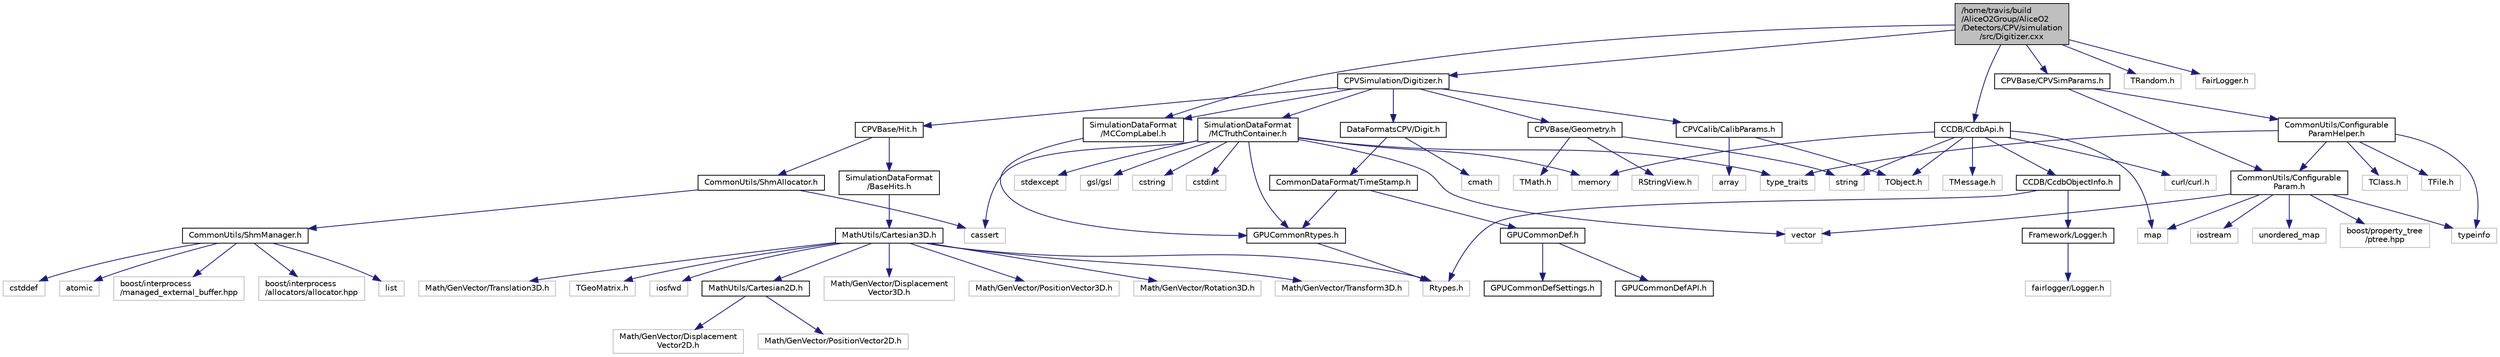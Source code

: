digraph "/home/travis/build/AliceO2Group/AliceO2/Detectors/CPV/simulation/src/Digitizer.cxx"
{
 // INTERACTIVE_SVG=YES
  bgcolor="transparent";
  edge [fontname="Helvetica",fontsize="10",labelfontname="Helvetica",labelfontsize="10"];
  node [fontname="Helvetica",fontsize="10",shape=record];
  Node0 [label="/home/travis/build\l/AliceO2Group/AliceO2\l/Detectors/CPV/simulation\l/src/Digitizer.cxx",height=0.2,width=0.4,color="black", fillcolor="grey75", style="filled", fontcolor="black"];
  Node0 -> Node1 [color="midnightblue",fontsize="10",style="solid",fontname="Helvetica"];
  Node1 [label="CPVSimulation/Digitizer.h",height=0.2,width=0.4,color="black",URL="$d4/d37/CPV_2simulation_2include_2CPVSimulation_2Digitizer_8h.html"];
  Node1 -> Node2 [color="midnightblue",fontsize="10",style="solid",fontname="Helvetica"];
  Node2 [label="DataFormatsCPV/Digit.h",height=0.2,width=0.4,color="black",URL="$de/dfb/DataFormats_2Detectors_2CPV_2include_2DataFormatsCPV_2Digit_8h.html"];
  Node2 -> Node3 [color="midnightblue",fontsize="10",style="solid",fontname="Helvetica"];
  Node3 [label="cmath",height=0.2,width=0.4,color="grey75"];
  Node2 -> Node4 [color="midnightblue",fontsize="10",style="solid",fontname="Helvetica"];
  Node4 [label="CommonDataFormat/TimeStamp.h",height=0.2,width=0.4,color="black",URL="$df/d5d/common_2include_2CommonDataFormat_2TimeStamp_8h.html"];
  Node4 -> Node5 [color="midnightblue",fontsize="10",style="solid",fontname="Helvetica"];
  Node5 [label="GPUCommonRtypes.h",height=0.2,width=0.4,color="black",URL="$d2/d45/GPUCommonRtypes_8h.html"];
  Node5 -> Node6 [color="midnightblue",fontsize="10",style="solid",fontname="Helvetica"];
  Node6 [label="Rtypes.h",height=0.2,width=0.4,color="grey75"];
  Node4 -> Node7 [color="midnightblue",fontsize="10",style="solid",fontname="Helvetica"];
  Node7 [label="GPUCommonDef.h",height=0.2,width=0.4,color="black",URL="$df/d21/GPUCommonDef_8h.html"];
  Node7 -> Node8 [color="midnightblue",fontsize="10",style="solid",fontname="Helvetica"];
  Node8 [label="GPUCommonDefSettings.h",height=0.2,width=0.4,color="black",URL="$d5/d93/GPUCommonDefSettings_8h.html"];
  Node7 -> Node9 [color="midnightblue",fontsize="10",style="solid",fontname="Helvetica"];
  Node9 [label="GPUCommonDefAPI.h",height=0.2,width=0.4,color="black",URL="$da/d5a/GPUCommonDefAPI_8h.html"];
  Node1 -> Node10 [color="midnightblue",fontsize="10",style="solid",fontname="Helvetica"];
  Node10 [label="CPVBase/Geometry.h",height=0.2,width=0.4,color="black",URL="$de/ddd/CPV_2base_2include_2CPVBase_2Geometry_8h.html"];
  Node10 -> Node11 [color="midnightblue",fontsize="10",style="solid",fontname="Helvetica"];
  Node11 [label="string",height=0.2,width=0.4,color="grey75"];
  Node10 -> Node12 [color="midnightblue",fontsize="10",style="solid",fontname="Helvetica"];
  Node12 [label="RStringView.h",height=0.2,width=0.4,color="grey75"];
  Node10 -> Node13 [color="midnightblue",fontsize="10",style="solid",fontname="Helvetica"];
  Node13 [label="TMath.h",height=0.2,width=0.4,color="grey75"];
  Node1 -> Node14 [color="midnightblue",fontsize="10",style="solid",fontname="Helvetica"];
  Node14 [label="CPVCalib/CalibParams.h",height=0.2,width=0.4,color="black",URL="$dc/d40/CPV_2calib_2include_2CPVCalib_2CalibParams_8h.html"];
  Node14 -> Node15 [color="midnightblue",fontsize="10",style="solid",fontname="Helvetica"];
  Node15 [label="array",height=0.2,width=0.4,color="grey75"];
  Node14 -> Node16 [color="midnightblue",fontsize="10",style="solid",fontname="Helvetica"];
  Node16 [label="TObject.h",height=0.2,width=0.4,color="grey75"];
  Node1 -> Node17 [color="midnightblue",fontsize="10",style="solid",fontname="Helvetica"];
  Node17 [label="CPVBase/Hit.h",height=0.2,width=0.4,color="black",URL="$db/dd0/Detectors_2CPV_2base_2include_2CPVBase_2Hit_8h.html"];
  Node17 -> Node18 [color="midnightblue",fontsize="10",style="solid",fontname="Helvetica"];
  Node18 [label="SimulationDataFormat\l/BaseHits.h",height=0.2,width=0.4,color="black",URL="$d4/d25/BaseHits_8h.html"];
  Node18 -> Node19 [color="midnightblue",fontsize="10",style="solid",fontname="Helvetica"];
  Node19 [label="MathUtils/Cartesian3D.h",height=0.2,width=0.4,color="black",URL="$dd/d76/Cartesian3D_8h.html"];
  Node19 -> Node20 [color="midnightblue",fontsize="10",style="solid",fontname="Helvetica"];
  Node20 [label="Math/GenVector/Displacement\lVector3D.h",height=0.2,width=0.4,color="grey75"];
  Node19 -> Node21 [color="midnightblue",fontsize="10",style="solid",fontname="Helvetica"];
  Node21 [label="Math/GenVector/PositionVector3D.h",height=0.2,width=0.4,color="grey75"];
  Node19 -> Node22 [color="midnightblue",fontsize="10",style="solid",fontname="Helvetica"];
  Node22 [label="Math/GenVector/Rotation3D.h",height=0.2,width=0.4,color="grey75"];
  Node19 -> Node23 [color="midnightblue",fontsize="10",style="solid",fontname="Helvetica"];
  Node23 [label="Math/GenVector/Transform3D.h",height=0.2,width=0.4,color="grey75"];
  Node19 -> Node24 [color="midnightblue",fontsize="10",style="solid",fontname="Helvetica"];
  Node24 [label="Math/GenVector/Translation3D.h",height=0.2,width=0.4,color="grey75"];
  Node19 -> Node6 [color="midnightblue",fontsize="10",style="solid",fontname="Helvetica"];
  Node19 -> Node25 [color="midnightblue",fontsize="10",style="solid",fontname="Helvetica"];
  Node25 [label="TGeoMatrix.h",height=0.2,width=0.4,color="grey75"];
  Node19 -> Node26 [color="midnightblue",fontsize="10",style="solid",fontname="Helvetica"];
  Node26 [label="iosfwd",height=0.2,width=0.4,color="grey75"];
  Node19 -> Node27 [color="midnightblue",fontsize="10",style="solid",fontname="Helvetica"];
  Node27 [label="MathUtils/Cartesian2D.h",height=0.2,width=0.4,color="black",URL="$d2/dd0/Cartesian2D_8h.html"];
  Node27 -> Node28 [color="midnightblue",fontsize="10",style="solid",fontname="Helvetica"];
  Node28 [label="Math/GenVector/Displacement\lVector2D.h",height=0.2,width=0.4,color="grey75"];
  Node27 -> Node29 [color="midnightblue",fontsize="10",style="solid",fontname="Helvetica"];
  Node29 [label="Math/GenVector/PositionVector2D.h",height=0.2,width=0.4,color="grey75"];
  Node17 -> Node30 [color="midnightblue",fontsize="10",style="solid",fontname="Helvetica"];
  Node30 [label="CommonUtils/ShmAllocator.h",height=0.2,width=0.4,color="black",URL="$d0/d91/ShmAllocator_8h.html"];
  Node30 -> Node31 [color="midnightblue",fontsize="10",style="solid",fontname="Helvetica"];
  Node31 [label="CommonUtils/ShmManager.h",height=0.2,width=0.4,color="black",URL="$de/d61/ShmManager_8h.html"];
  Node31 -> Node32 [color="midnightblue",fontsize="10",style="solid",fontname="Helvetica"];
  Node32 [label="list",height=0.2,width=0.4,color="grey75"];
  Node31 -> Node33 [color="midnightblue",fontsize="10",style="solid",fontname="Helvetica"];
  Node33 [label="cstddef",height=0.2,width=0.4,color="grey75"];
  Node31 -> Node34 [color="midnightblue",fontsize="10",style="solid",fontname="Helvetica"];
  Node34 [label="atomic",height=0.2,width=0.4,color="grey75"];
  Node31 -> Node35 [color="midnightblue",fontsize="10",style="solid",fontname="Helvetica"];
  Node35 [label="boost/interprocess\l/managed_external_buffer.hpp",height=0.2,width=0.4,color="grey75"];
  Node31 -> Node36 [color="midnightblue",fontsize="10",style="solid",fontname="Helvetica"];
  Node36 [label="boost/interprocess\l/allocators/allocator.hpp",height=0.2,width=0.4,color="grey75"];
  Node30 -> Node37 [color="midnightblue",fontsize="10",style="solid",fontname="Helvetica"];
  Node37 [label="cassert",height=0.2,width=0.4,color="grey75"];
  Node1 -> Node38 [color="midnightblue",fontsize="10",style="solid",fontname="Helvetica"];
  Node38 [label="SimulationDataFormat\l/MCCompLabel.h",height=0.2,width=0.4,color="black",URL="$d7/dcd/MCCompLabel_8h.html"];
  Node38 -> Node5 [color="midnightblue",fontsize="10",style="solid",fontname="Helvetica"];
  Node1 -> Node39 [color="midnightblue",fontsize="10",style="solid",fontname="Helvetica"];
  Node39 [label="SimulationDataFormat\l/MCTruthContainer.h",height=0.2,width=0.4,color="black",URL="$db/d14/MCTruthContainer_8h.html",tooltip="Definition of a container to keep Monte Carlo truth external to simulation objects. "];
  Node39 -> Node5 [color="midnightblue",fontsize="10",style="solid",fontname="Helvetica"];
  Node39 -> Node40 [color="midnightblue",fontsize="10",style="solid",fontname="Helvetica"];
  Node40 [label="cstdint",height=0.2,width=0.4,color="grey75"];
  Node39 -> Node37 [color="midnightblue",fontsize="10",style="solid",fontname="Helvetica"];
  Node39 -> Node41 [color="midnightblue",fontsize="10",style="solid",fontname="Helvetica"];
  Node41 [label="stdexcept",height=0.2,width=0.4,color="grey75"];
  Node39 -> Node42 [color="midnightblue",fontsize="10",style="solid",fontname="Helvetica"];
  Node42 [label="gsl/gsl",height=0.2,width=0.4,color="grey75"];
  Node39 -> Node43 [color="midnightblue",fontsize="10",style="solid",fontname="Helvetica"];
  Node43 [label="type_traits",height=0.2,width=0.4,color="grey75"];
  Node39 -> Node44 [color="midnightblue",fontsize="10",style="solid",fontname="Helvetica"];
  Node44 [label="cstring",height=0.2,width=0.4,color="grey75"];
  Node39 -> Node45 [color="midnightblue",fontsize="10",style="solid",fontname="Helvetica"];
  Node45 [label="memory",height=0.2,width=0.4,color="grey75"];
  Node39 -> Node46 [color="midnightblue",fontsize="10",style="solid",fontname="Helvetica"];
  Node46 [label="vector",height=0.2,width=0.4,color="grey75"];
  Node0 -> Node38 [color="midnightblue",fontsize="10",style="solid",fontname="Helvetica"];
  Node0 -> Node47 [color="midnightblue",fontsize="10",style="solid",fontname="Helvetica"];
  Node47 [label="CPVBase/CPVSimParams.h",height=0.2,width=0.4,color="black",URL="$de/d2a/CPVSimParams_8h.html"];
  Node47 -> Node48 [color="midnightblue",fontsize="10",style="solid",fontname="Helvetica"];
  Node48 [label="CommonUtils/Configurable\lParam.h",height=0.2,width=0.4,color="black",URL="$db/d2c/ConfigurableParam_8h.html"];
  Node48 -> Node46 [color="midnightblue",fontsize="10",style="solid",fontname="Helvetica"];
  Node48 -> Node49 [color="midnightblue",fontsize="10",style="solid",fontname="Helvetica"];
  Node49 [label="map",height=0.2,width=0.4,color="grey75"];
  Node48 -> Node50 [color="midnightblue",fontsize="10",style="solid",fontname="Helvetica"];
  Node50 [label="unordered_map",height=0.2,width=0.4,color="grey75"];
  Node48 -> Node51 [color="midnightblue",fontsize="10",style="solid",fontname="Helvetica"];
  Node51 [label="boost/property_tree\l/ptree.hpp",height=0.2,width=0.4,color="grey75"];
  Node48 -> Node52 [color="midnightblue",fontsize="10",style="solid",fontname="Helvetica"];
  Node52 [label="typeinfo",height=0.2,width=0.4,color="grey75"];
  Node48 -> Node53 [color="midnightblue",fontsize="10",style="solid",fontname="Helvetica"];
  Node53 [label="iostream",height=0.2,width=0.4,color="grey75"];
  Node47 -> Node54 [color="midnightblue",fontsize="10",style="solid",fontname="Helvetica"];
  Node54 [label="CommonUtils/Configurable\lParamHelper.h",height=0.2,width=0.4,color="black",URL="$da/d6b/ConfigurableParamHelper_8h.html"];
  Node54 -> Node48 [color="midnightblue",fontsize="10",style="solid",fontname="Helvetica"];
  Node54 -> Node55 [color="midnightblue",fontsize="10",style="solid",fontname="Helvetica"];
  Node55 [label="TClass.h",height=0.2,width=0.4,color="grey75"];
  Node54 -> Node43 [color="midnightblue",fontsize="10",style="solid",fontname="Helvetica"];
  Node54 -> Node52 [color="midnightblue",fontsize="10",style="solid",fontname="Helvetica"];
  Node54 -> Node56 [color="midnightblue",fontsize="10",style="solid",fontname="Helvetica"];
  Node56 [label="TFile.h",height=0.2,width=0.4,color="grey75"];
  Node0 -> Node57 [color="midnightblue",fontsize="10",style="solid",fontname="Helvetica"];
  Node57 [label="CCDB/CcdbApi.h",height=0.2,width=0.4,color="black",URL="$dd/d3e/CcdbApi_8h.html"];
  Node57 -> Node11 [color="midnightblue",fontsize="10",style="solid",fontname="Helvetica"];
  Node57 -> Node45 [color="midnightblue",fontsize="10",style="solid",fontname="Helvetica"];
  Node57 -> Node49 [color="midnightblue",fontsize="10",style="solid",fontname="Helvetica"];
  Node57 -> Node58 [color="midnightblue",fontsize="10",style="solid",fontname="Helvetica"];
  Node58 [label="curl/curl.h",height=0.2,width=0.4,color="grey75"];
  Node57 -> Node16 [color="midnightblue",fontsize="10",style="solid",fontname="Helvetica"];
  Node57 -> Node59 [color="midnightblue",fontsize="10",style="solid",fontname="Helvetica"];
  Node59 [label="TMessage.h",height=0.2,width=0.4,color="grey75"];
  Node57 -> Node60 [color="midnightblue",fontsize="10",style="solid",fontname="Helvetica"];
  Node60 [label="CCDB/CcdbObjectInfo.h",height=0.2,width=0.4,color="black",URL="$d4/dab/CcdbObjectInfo_8h.html"];
  Node60 -> Node6 [color="midnightblue",fontsize="10",style="solid",fontname="Helvetica"];
  Node60 -> Node61 [color="midnightblue",fontsize="10",style="solid",fontname="Helvetica"];
  Node61 [label="Framework/Logger.h",height=0.2,width=0.4,color="black",URL="$dd/da4/Logger_8h.html"];
  Node61 -> Node62 [color="midnightblue",fontsize="10",style="solid",fontname="Helvetica"];
  Node62 [label="fairlogger/Logger.h",height=0.2,width=0.4,color="grey75"];
  Node0 -> Node63 [color="midnightblue",fontsize="10",style="solid",fontname="Helvetica"];
  Node63 [label="TRandom.h",height=0.2,width=0.4,color="grey75"];
  Node0 -> Node64 [color="midnightblue",fontsize="10",style="solid",fontname="Helvetica"];
  Node64 [label="FairLogger.h",height=0.2,width=0.4,color="grey75"];
}
